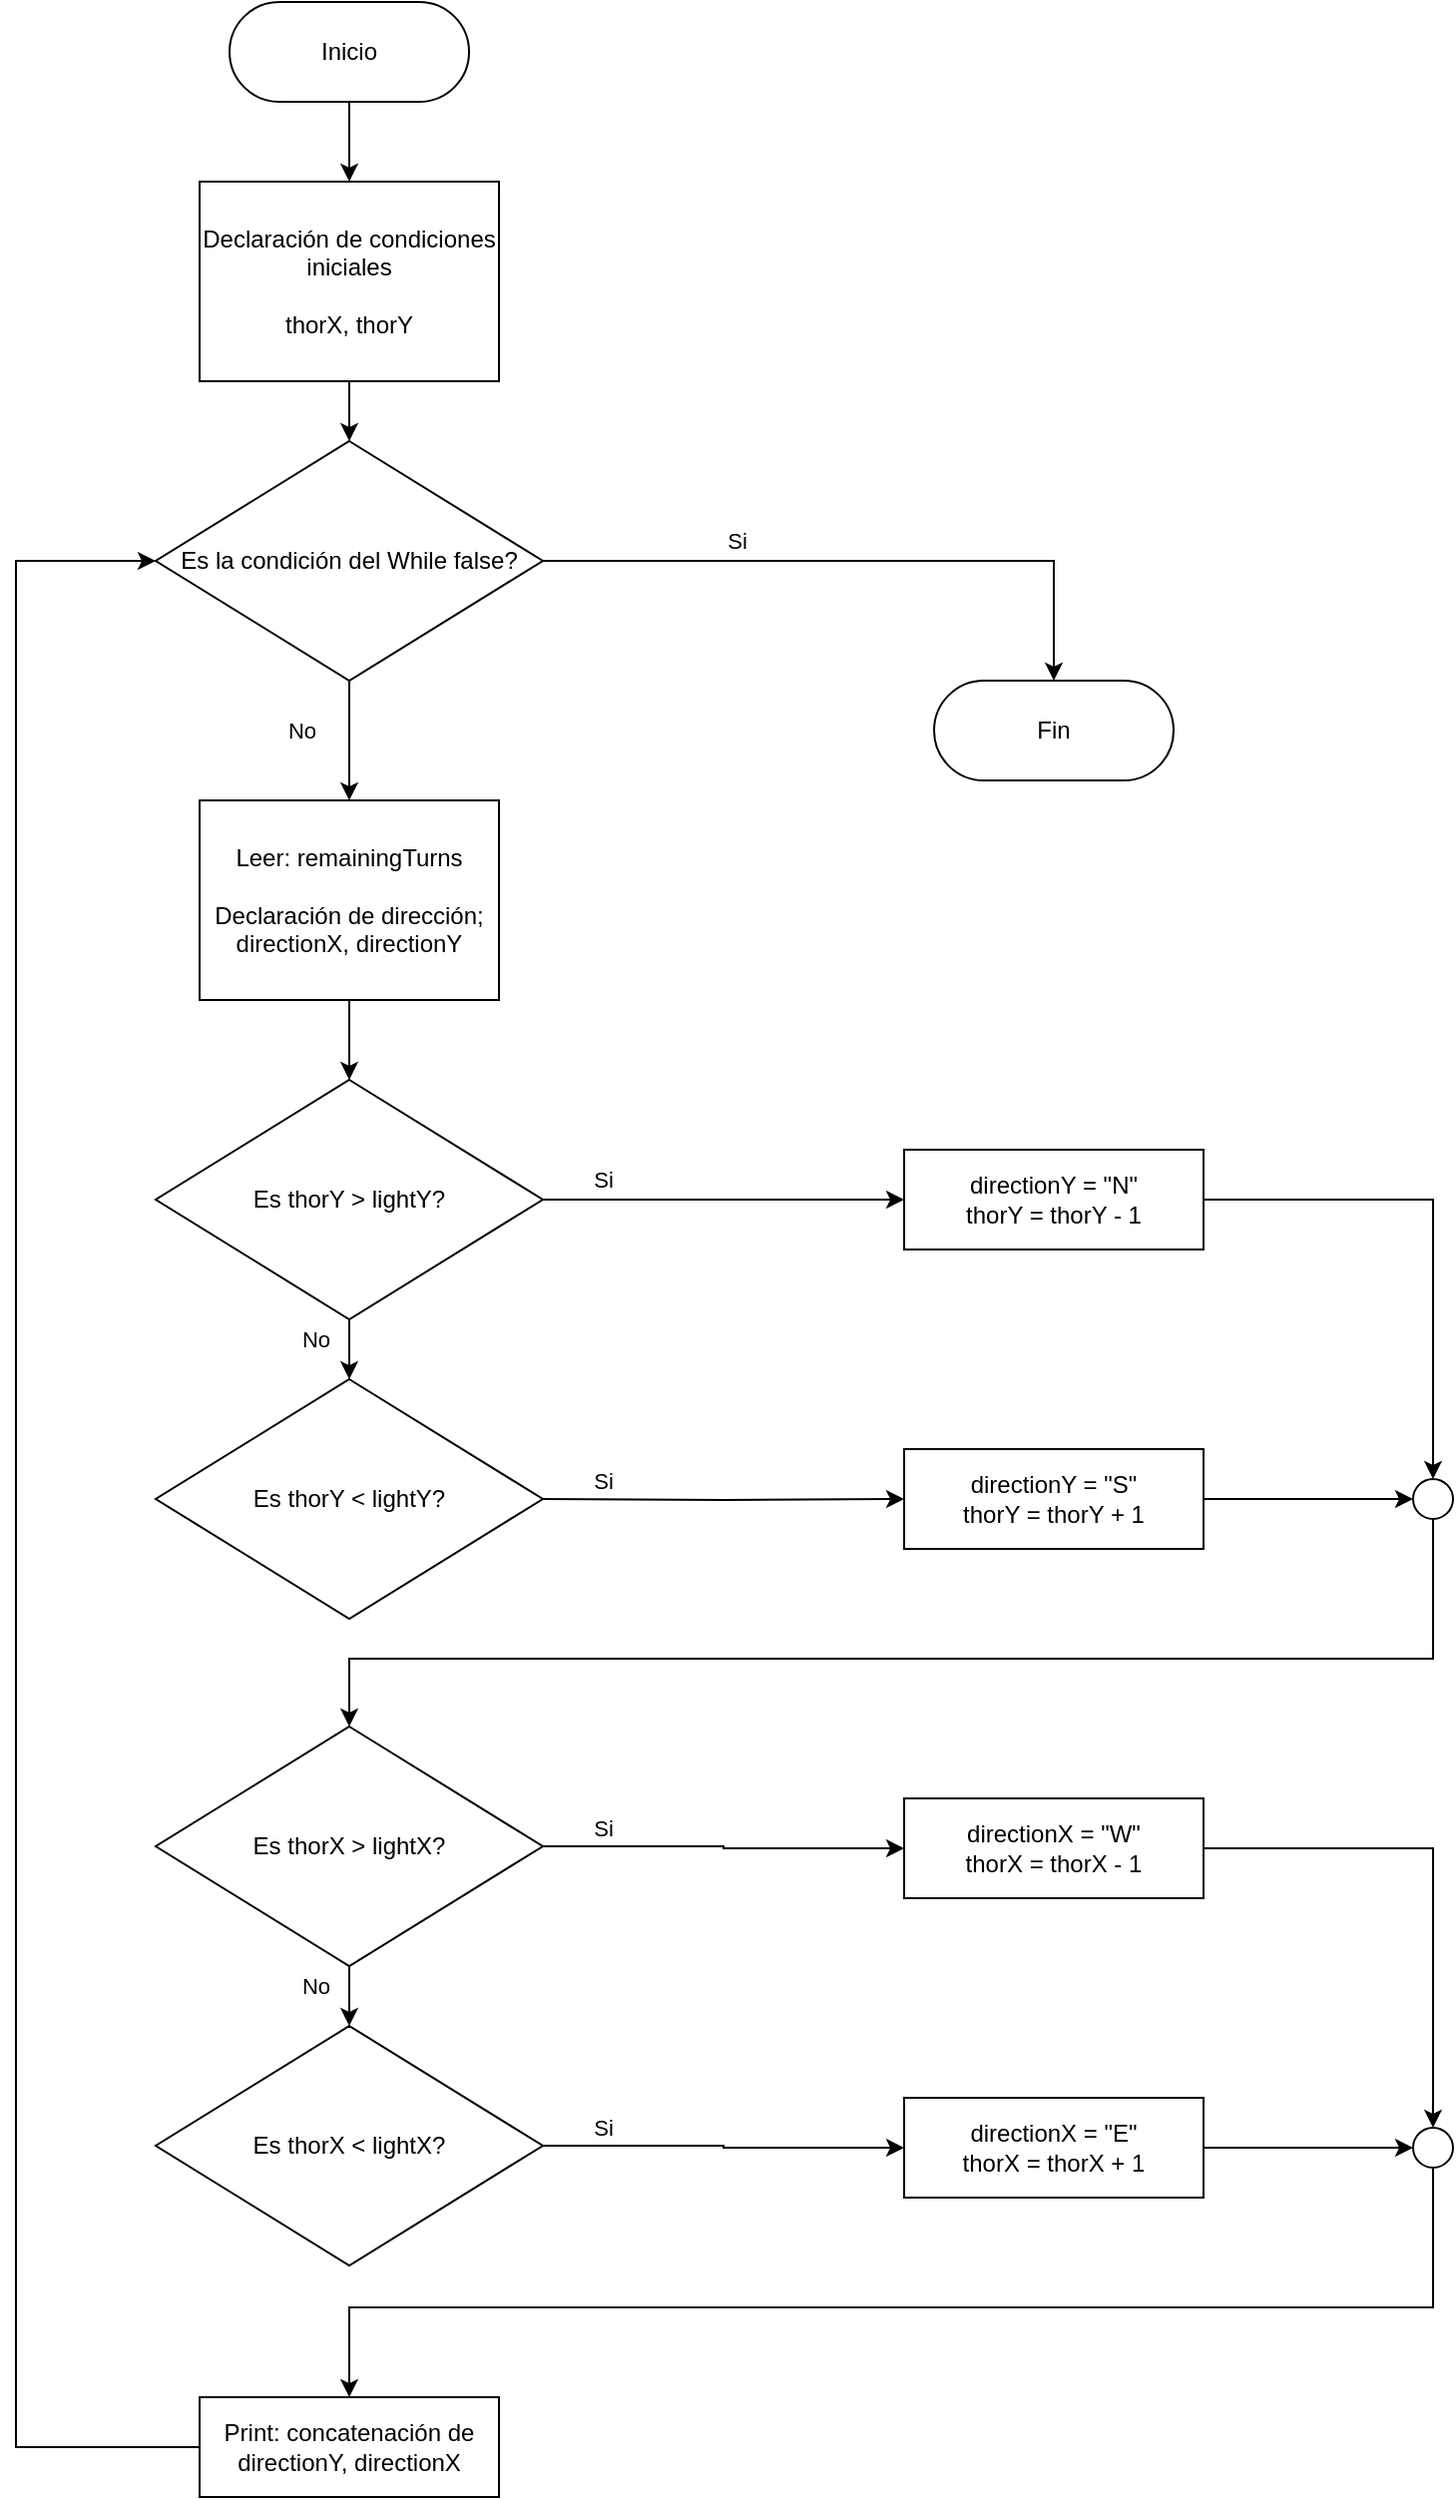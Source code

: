 <mxfile version="19.0.3" type="device"><diagram id="C5RBs43oDa-KdzZeNtuy" name="Page-1"><mxGraphModel dx="2031" dy="1236" grid="1" gridSize="10" guides="1" tooltips="1" connect="1" arrows="1" fold="1" page="1" pageScale="1" pageWidth="827" pageHeight="1169" math="0" shadow="0"><root><mxCell id="WIyWlLk6GJQsqaUBKTNV-0"/><mxCell id="WIyWlLk6GJQsqaUBKTNV-1" parent="WIyWlLk6GJQsqaUBKTNV-0"/><mxCell id="cUCaQQsR3VI1d2Eol2Dy-4" style="edgeStyle=orthogonalEdgeStyle;rounded=0;orthogonalLoop=1;jettySize=auto;html=1;exitX=0.5;exitY=1;exitDx=0;exitDy=0;entryX=0.5;entryY=0;entryDx=0;entryDy=0;" edge="1" parent="WIyWlLk6GJQsqaUBKTNV-1" source="cUCaQQsR3VI1d2Eol2Dy-0" target="cUCaQQsR3VI1d2Eol2Dy-2"><mxGeometry relative="1" as="geometry"/></mxCell><mxCell id="cUCaQQsR3VI1d2Eol2Dy-0" value="Inicio" style="rounded=1;whiteSpace=wrap;html=1;arcSize=50;" vertex="1" parent="WIyWlLk6GJQsqaUBKTNV-1"><mxGeometry x="147" y="20" width="120" height="50" as="geometry"/></mxCell><mxCell id="cUCaQQsR3VI1d2Eol2Dy-2" value="Declaración de condiciones iniciales&lt;br&gt;&lt;br&gt;thorX, thorY" style="rounded=0;whiteSpace=wrap;html=1;" vertex="1" parent="WIyWlLk6GJQsqaUBKTNV-1"><mxGeometry x="132" y="110" width="150" height="100" as="geometry"/></mxCell><mxCell id="cUCaQQsR3VI1d2Eol2Dy-5" value="Es la condición del While false?" style="rhombus;whiteSpace=wrap;html=1;" vertex="1" parent="WIyWlLk6GJQsqaUBKTNV-1"><mxGeometry x="110" y="240" width="194" height="120" as="geometry"/></mxCell><mxCell id="cUCaQQsR3VI1d2Eol2Dy-6" value="Fin" style="rounded=1;whiteSpace=wrap;html=1;arcSize=50;" vertex="1" parent="WIyWlLk6GJQsqaUBKTNV-1"><mxGeometry x="500" y="360" width="120" height="50" as="geometry"/></mxCell><mxCell id="cUCaQQsR3VI1d2Eol2Dy-9" value="" style="endArrow=classic;html=1;rounded=0;edgeStyle=orthogonalEdgeStyle;entryX=0.5;entryY=0;entryDx=0;entryDy=0;exitX=1;exitY=0.5;exitDx=0;exitDy=0;" edge="1" parent="WIyWlLk6GJQsqaUBKTNV-1" source="cUCaQQsR3VI1d2Eol2Dy-5" target="cUCaQQsR3VI1d2Eol2Dy-6"><mxGeometry relative="1" as="geometry"><mxPoint x="313" y="420" as="sourcePoint"/><mxPoint x="503" y="360" as="targetPoint"/></mxGeometry></mxCell><mxCell id="cUCaQQsR3VI1d2Eol2Dy-10" value="Si" style="edgeLabel;resizable=0;html=1;align=center;verticalAlign=middle;" connectable="0" vertex="1" parent="cUCaQQsR3VI1d2Eol2Dy-9"><mxGeometry relative="1" as="geometry"><mxPoint x="-61" y="-10" as="offset"/></mxGeometry></mxCell><mxCell id="cUCaQQsR3VI1d2Eol2Dy-11" value="" style="endArrow=classic;html=1;rounded=0;exitX=0.5;exitY=1;exitDx=0;exitDy=0;entryX=0.5;entryY=0;entryDx=0;entryDy=0;" edge="1" parent="WIyWlLk6GJQsqaUBKTNV-1" source="cUCaQQsR3VI1d2Eol2Dy-5" target="cUCaQQsR3VI1d2Eol2Dy-14"><mxGeometry relative="1" as="geometry"><mxPoint x="193" y="400" as="sourcePoint"/><mxPoint x="207" y="420" as="targetPoint"/></mxGeometry></mxCell><mxCell id="cUCaQQsR3VI1d2Eol2Dy-12" value="No" style="edgeLabel;resizable=0;html=1;align=center;verticalAlign=middle;" connectable="0" vertex="1" parent="cUCaQQsR3VI1d2Eol2Dy-11"><mxGeometry relative="1" as="geometry"><mxPoint x="-24" y="-5" as="offset"/></mxGeometry></mxCell><mxCell id="cUCaQQsR3VI1d2Eol2Dy-13" style="edgeStyle=orthogonalEdgeStyle;rounded=0;orthogonalLoop=1;jettySize=auto;html=1;exitX=0.5;exitY=1;exitDx=0;exitDy=0;entryX=0.5;entryY=0;entryDx=0;entryDy=0;" edge="1" parent="WIyWlLk6GJQsqaUBKTNV-1" source="cUCaQQsR3VI1d2Eol2Dy-2" target="cUCaQQsR3VI1d2Eol2Dy-5"><mxGeometry relative="1" as="geometry"><mxPoint x="217" y="80" as="sourcePoint"/><mxPoint x="217" y="120" as="targetPoint"/></mxGeometry></mxCell><mxCell id="cUCaQQsR3VI1d2Eol2Dy-14" value="Leer: remainingTurns&lt;br&gt;&lt;br&gt;Declaración de dirección;&lt;br&gt;directionX, directionY" style="rounded=0;whiteSpace=wrap;html=1;" vertex="1" parent="WIyWlLk6GJQsqaUBKTNV-1"><mxGeometry x="132" y="420" width="150" height="100" as="geometry"/></mxCell><mxCell id="cUCaQQsR3VI1d2Eol2Dy-15" value="Es thorY &amp;gt; lightY?" style="rhombus;whiteSpace=wrap;html=1;" vertex="1" parent="WIyWlLk6GJQsqaUBKTNV-1"><mxGeometry x="110" y="560" width="194" height="120" as="geometry"/></mxCell><mxCell id="cUCaQQsR3VI1d2Eol2Dy-16" style="edgeStyle=orthogonalEdgeStyle;rounded=0;orthogonalLoop=1;jettySize=auto;html=1;exitX=0.5;exitY=1;exitDx=0;exitDy=0;entryX=0.5;entryY=0;entryDx=0;entryDy=0;" edge="1" parent="WIyWlLk6GJQsqaUBKTNV-1" source="cUCaQQsR3VI1d2Eol2Dy-14" target="cUCaQQsR3VI1d2Eol2Dy-15"><mxGeometry relative="1" as="geometry"><mxPoint x="217" y="220" as="sourcePoint"/><mxPoint x="217" y="250" as="targetPoint"/></mxGeometry></mxCell><mxCell id="cUCaQQsR3VI1d2Eol2Dy-17" value="" style="endArrow=classic;html=1;rounded=0;edgeStyle=orthogonalEdgeStyle;exitX=1;exitY=0.5;exitDx=0;exitDy=0;entryX=0;entryY=0.5;entryDx=0;entryDy=0;" edge="1" parent="WIyWlLk6GJQsqaUBKTNV-1" source="cUCaQQsR3VI1d2Eol2Dy-15" target="cUCaQQsR3VI1d2Eol2Dy-19"><mxGeometry relative="1" as="geometry"><mxPoint x="340" y="620" as="sourcePoint"/><mxPoint x="580" y="580" as="targetPoint"/></mxGeometry></mxCell><mxCell id="cUCaQQsR3VI1d2Eol2Dy-18" value="Si" style="edgeLabel;resizable=0;html=1;align=center;verticalAlign=middle;" connectable="0" vertex="1" parent="cUCaQQsR3VI1d2Eol2Dy-17"><mxGeometry relative="1" as="geometry"><mxPoint x="-61" y="-10" as="offset"/></mxGeometry></mxCell><mxCell id="cUCaQQsR3VI1d2Eol2Dy-19" value="directionY = &quot;N&quot;&lt;br&gt;thorY = thorY - 1" style="rounded=0;whiteSpace=wrap;html=1;" vertex="1" parent="WIyWlLk6GJQsqaUBKTNV-1"><mxGeometry x="485" y="595" width="150" height="50" as="geometry"/></mxCell><mxCell id="cUCaQQsR3VI1d2Eol2Dy-20" style="edgeStyle=none;rounded=0;orthogonalLoop=1;jettySize=auto;html=1;exitX=0.5;exitY=0;exitDx=0;exitDy=0;" edge="1" parent="WIyWlLk6GJQsqaUBKTNV-1" source="cUCaQQsR3VI1d2Eol2Dy-19" target="cUCaQQsR3VI1d2Eol2Dy-19"><mxGeometry relative="1" as="geometry"/></mxCell><mxCell id="cUCaQQsR3VI1d2Eol2Dy-21" value="Es thorY &amp;lt; lightY?" style="rhombus;whiteSpace=wrap;html=1;" vertex="1" parent="WIyWlLk6GJQsqaUBKTNV-1"><mxGeometry x="110" y="710" width="194" height="120" as="geometry"/></mxCell><mxCell id="cUCaQQsR3VI1d2Eol2Dy-22" value="Es thorX &amp;gt; lightX?" style="rhombus;whiteSpace=wrap;html=1;" vertex="1" parent="WIyWlLk6GJQsqaUBKTNV-1"><mxGeometry x="110" y="884" width="194" height="120" as="geometry"/></mxCell><mxCell id="cUCaQQsR3VI1d2Eol2Dy-23" value="Es thorX &amp;lt; lightX?" style="rhombus;whiteSpace=wrap;html=1;" vertex="1" parent="WIyWlLk6GJQsqaUBKTNV-1"><mxGeometry x="110" y="1034" width="194" height="120" as="geometry"/></mxCell><mxCell id="cUCaQQsR3VI1d2Eol2Dy-24" value="" style="endArrow=classic;html=1;rounded=0;edgeStyle=orthogonalEdgeStyle;entryX=0;entryY=0.5;entryDx=0;entryDy=0;" edge="1" parent="WIyWlLk6GJQsqaUBKTNV-1" target="cUCaQQsR3VI1d2Eol2Dy-26"><mxGeometry relative="1" as="geometry"><mxPoint x="304" y="770" as="sourcePoint"/><mxPoint x="580" y="730" as="targetPoint"/></mxGeometry></mxCell><mxCell id="cUCaQQsR3VI1d2Eol2Dy-25" value="Si" style="edgeLabel;resizable=0;html=1;align=center;verticalAlign=middle;" connectable="0" vertex="1" parent="cUCaQQsR3VI1d2Eol2Dy-24"><mxGeometry relative="1" as="geometry"><mxPoint x="-61" y="-10" as="offset"/></mxGeometry></mxCell><mxCell id="cUCaQQsR3VI1d2Eol2Dy-26" value="directionY = &quot;S&quot;&lt;br&gt;thorY = thorY + 1" style="rounded=0;whiteSpace=wrap;html=1;" vertex="1" parent="WIyWlLk6GJQsqaUBKTNV-1"><mxGeometry x="485" y="745" width="150" height="50" as="geometry"/></mxCell><mxCell id="cUCaQQsR3VI1d2Eol2Dy-27" value="" style="endArrow=classic;html=1;rounded=0;edgeStyle=orthogonalEdgeStyle;exitX=0.5;exitY=1;exitDx=0;exitDy=0;entryX=0.5;entryY=0;entryDx=0;entryDy=0;" edge="1" parent="WIyWlLk6GJQsqaUBKTNV-1" source="cUCaQQsR3VI1d2Eol2Dy-15" target="cUCaQQsR3VI1d2Eol2Dy-21"><mxGeometry relative="1" as="geometry"><mxPoint x="314" y="630" as="sourcePoint"/><mxPoint x="495" y="630" as="targetPoint"/></mxGeometry></mxCell><mxCell id="cUCaQQsR3VI1d2Eol2Dy-28" value="No" style="edgeLabel;resizable=0;html=1;align=center;verticalAlign=middle;" connectable="0" vertex="1" parent="cUCaQQsR3VI1d2Eol2Dy-27"><mxGeometry relative="1" as="geometry"><mxPoint x="-17" y="-5" as="offset"/></mxGeometry></mxCell><mxCell id="cUCaQQsR3VI1d2Eol2Dy-29" value="" style="ellipse;whiteSpace=wrap;html=1;aspect=fixed;" vertex="1" parent="WIyWlLk6GJQsqaUBKTNV-1"><mxGeometry x="740" y="760" width="20" height="20" as="geometry"/></mxCell><mxCell id="cUCaQQsR3VI1d2Eol2Dy-30" style="edgeStyle=orthogonalEdgeStyle;rounded=0;orthogonalLoop=1;jettySize=auto;html=1;exitX=1;exitY=0.5;exitDx=0;exitDy=0;entryX=0.5;entryY=0;entryDx=0;entryDy=0;" edge="1" parent="WIyWlLk6GJQsqaUBKTNV-1" source="cUCaQQsR3VI1d2Eol2Dy-19" target="cUCaQQsR3VI1d2Eol2Dy-29"><mxGeometry relative="1" as="geometry"><mxPoint x="217" y="530" as="sourcePoint"/><mxPoint x="217.0" y="570" as="targetPoint"/></mxGeometry></mxCell><mxCell id="cUCaQQsR3VI1d2Eol2Dy-31" style="edgeStyle=orthogonalEdgeStyle;rounded=0;orthogonalLoop=1;jettySize=auto;html=1;exitX=1;exitY=0.5;exitDx=0;exitDy=0;" edge="1" parent="WIyWlLk6GJQsqaUBKTNV-1" source="cUCaQQsR3VI1d2Eol2Dy-26"><mxGeometry relative="1" as="geometry"><mxPoint x="645" y="630" as="sourcePoint"/><mxPoint x="740" y="770" as="targetPoint"/></mxGeometry></mxCell><mxCell id="cUCaQQsR3VI1d2Eol2Dy-32" style="edgeStyle=orthogonalEdgeStyle;rounded=0;orthogonalLoop=1;jettySize=auto;html=1;exitX=0.5;exitY=1;exitDx=0;exitDy=0;entryX=0.5;entryY=0;entryDx=0;entryDy=0;" edge="1" parent="WIyWlLk6GJQsqaUBKTNV-1" source="cUCaQQsR3VI1d2Eol2Dy-29" target="cUCaQQsR3VI1d2Eol2Dy-22"><mxGeometry relative="1" as="geometry"><mxPoint x="645" y="630" as="sourcePoint"/><mxPoint x="760" y="770" as="targetPoint"/><Array as="points"><mxPoint x="750" y="850"/><mxPoint x="207" y="850"/></Array></mxGeometry></mxCell><mxCell id="cUCaQQsR3VI1d2Eol2Dy-33" value="" style="endArrow=classic;html=1;rounded=0;edgeStyle=orthogonalEdgeStyle;exitX=1;exitY=0.5;exitDx=0;exitDy=0;entryX=0;entryY=0.5;entryDx=0;entryDy=0;" edge="1" parent="WIyWlLk6GJQsqaUBKTNV-1" target="cUCaQQsR3VI1d2Eol2Dy-35" source="cUCaQQsR3VI1d2Eol2Dy-22"><mxGeometry relative="1" as="geometry"><mxPoint x="304" y="945" as="sourcePoint"/><mxPoint x="580" y="905" as="targetPoint"/></mxGeometry></mxCell><mxCell id="cUCaQQsR3VI1d2Eol2Dy-34" value="Si" style="edgeLabel;resizable=0;html=1;align=center;verticalAlign=middle;" connectable="0" vertex="1" parent="cUCaQQsR3VI1d2Eol2Dy-33"><mxGeometry relative="1" as="geometry"><mxPoint x="-61" y="-10" as="offset"/></mxGeometry></mxCell><mxCell id="cUCaQQsR3VI1d2Eol2Dy-35" value="directionX = &quot;W&quot;&lt;br&gt;thorX = thorX - 1" style="rounded=0;whiteSpace=wrap;html=1;" vertex="1" parent="WIyWlLk6GJQsqaUBKTNV-1"><mxGeometry x="485" y="920" width="150" height="50" as="geometry"/></mxCell><mxCell id="cUCaQQsR3VI1d2Eol2Dy-36" value="" style="endArrow=classic;html=1;rounded=0;edgeStyle=orthogonalEdgeStyle;entryX=0;entryY=0.5;entryDx=0;entryDy=0;exitX=1;exitY=0.5;exitDx=0;exitDy=0;" edge="1" parent="WIyWlLk6GJQsqaUBKTNV-1" target="cUCaQQsR3VI1d2Eol2Dy-38" source="cUCaQQsR3VI1d2Eol2Dy-23"><mxGeometry relative="1" as="geometry"><mxPoint x="304" y="1095" as="sourcePoint"/><mxPoint x="580" y="1055" as="targetPoint"/></mxGeometry></mxCell><mxCell id="cUCaQQsR3VI1d2Eol2Dy-37" value="Si" style="edgeLabel;resizable=0;html=1;align=center;verticalAlign=middle;" connectable="0" vertex="1" parent="cUCaQQsR3VI1d2Eol2Dy-36"><mxGeometry relative="1" as="geometry"><mxPoint x="-61" y="-10" as="offset"/></mxGeometry></mxCell><mxCell id="cUCaQQsR3VI1d2Eol2Dy-38" value="directionX = &quot;E&quot;&lt;br&gt;thorX = thorX + 1" style="rounded=0;whiteSpace=wrap;html=1;" vertex="1" parent="WIyWlLk6GJQsqaUBKTNV-1"><mxGeometry x="485" y="1070" width="150" height="50" as="geometry"/></mxCell><mxCell id="cUCaQQsR3VI1d2Eol2Dy-39" value="" style="ellipse;whiteSpace=wrap;html=1;aspect=fixed;" vertex="1" parent="WIyWlLk6GJQsqaUBKTNV-1"><mxGeometry x="740" y="1085" width="20" height="20" as="geometry"/></mxCell><mxCell id="cUCaQQsR3VI1d2Eol2Dy-40" style="edgeStyle=orthogonalEdgeStyle;rounded=0;orthogonalLoop=1;jettySize=auto;html=1;exitX=1;exitY=0.5;exitDx=0;exitDy=0;entryX=0.5;entryY=0;entryDx=0;entryDy=0;" edge="1" parent="WIyWlLk6GJQsqaUBKTNV-1" source="cUCaQQsR3VI1d2Eol2Dy-35" target="cUCaQQsR3VI1d2Eol2Dy-39"><mxGeometry relative="1" as="geometry"><mxPoint x="217" y="855" as="sourcePoint"/><mxPoint x="217.0" y="895" as="targetPoint"/></mxGeometry></mxCell><mxCell id="cUCaQQsR3VI1d2Eol2Dy-41" style="edgeStyle=orthogonalEdgeStyle;rounded=0;orthogonalLoop=1;jettySize=auto;html=1;exitX=1;exitY=0.5;exitDx=0;exitDy=0;" edge="1" parent="WIyWlLk6GJQsqaUBKTNV-1" source="cUCaQQsR3VI1d2Eol2Dy-38"><mxGeometry relative="1" as="geometry"><mxPoint x="645" y="955" as="sourcePoint"/><mxPoint x="740" y="1095" as="targetPoint"/></mxGeometry></mxCell><mxCell id="cUCaQQsR3VI1d2Eol2Dy-42" style="edgeStyle=orthogonalEdgeStyle;rounded=0;orthogonalLoop=1;jettySize=auto;html=1;exitX=0.5;exitY=1;exitDx=0;exitDy=0;entryX=0.5;entryY=0;entryDx=0;entryDy=0;" edge="1" parent="WIyWlLk6GJQsqaUBKTNV-1" source="cUCaQQsR3VI1d2Eol2Dy-39" target="cUCaQQsR3VI1d2Eol2Dy-47"><mxGeometry relative="1" as="geometry"><mxPoint x="645" y="955" as="sourcePoint"/><mxPoint x="207.0" y="1209" as="targetPoint"/><Array as="points"><mxPoint x="750" y="1175"/><mxPoint x="207" y="1175"/></Array></mxGeometry></mxCell><mxCell id="cUCaQQsR3VI1d2Eol2Dy-45" value="" style="endArrow=classic;html=1;rounded=0;edgeStyle=orthogonalEdgeStyle;exitX=0.5;exitY=1;exitDx=0;exitDy=0;" edge="1" parent="WIyWlLk6GJQsqaUBKTNV-1" source="cUCaQQsR3VI1d2Eol2Dy-22" target="cUCaQQsR3VI1d2Eol2Dy-23"><mxGeometry relative="1" as="geometry"><mxPoint x="217.0" y="690" as="sourcePoint"/><mxPoint x="217.0" y="720" as="targetPoint"/></mxGeometry></mxCell><mxCell id="cUCaQQsR3VI1d2Eol2Dy-46" value="No" style="edgeLabel;resizable=0;html=1;align=center;verticalAlign=middle;" connectable="0" vertex="1" parent="cUCaQQsR3VI1d2Eol2Dy-45"><mxGeometry relative="1" as="geometry"><mxPoint x="-17" y="-5" as="offset"/></mxGeometry></mxCell><mxCell id="cUCaQQsR3VI1d2Eol2Dy-47" value="Print: concatenación de directionY, directionX" style="rounded=0;whiteSpace=wrap;html=1;" vertex="1" parent="WIyWlLk6GJQsqaUBKTNV-1"><mxGeometry x="132" y="1220" width="150" height="50" as="geometry"/></mxCell><mxCell id="cUCaQQsR3VI1d2Eol2Dy-52" value="" style="edgeStyle=elbowEdgeStyle;elbow=horizontal;endArrow=classic;html=1;rounded=0;exitX=0;exitY=0.5;exitDx=0;exitDy=0;entryX=0;entryY=0.5;entryDx=0;entryDy=0;" edge="1" parent="WIyWlLk6GJQsqaUBKTNV-1" source="cUCaQQsR3VI1d2Eol2Dy-47" target="cUCaQQsR3VI1d2Eol2Dy-5"><mxGeometry width="50" height="50" relative="1" as="geometry"><mxPoint x="180" y="890" as="sourcePoint"/><mxPoint x="230" y="840" as="targetPoint"/><Array as="points"><mxPoint x="40" y="770"/></Array></mxGeometry></mxCell></root></mxGraphModel></diagram></mxfile>